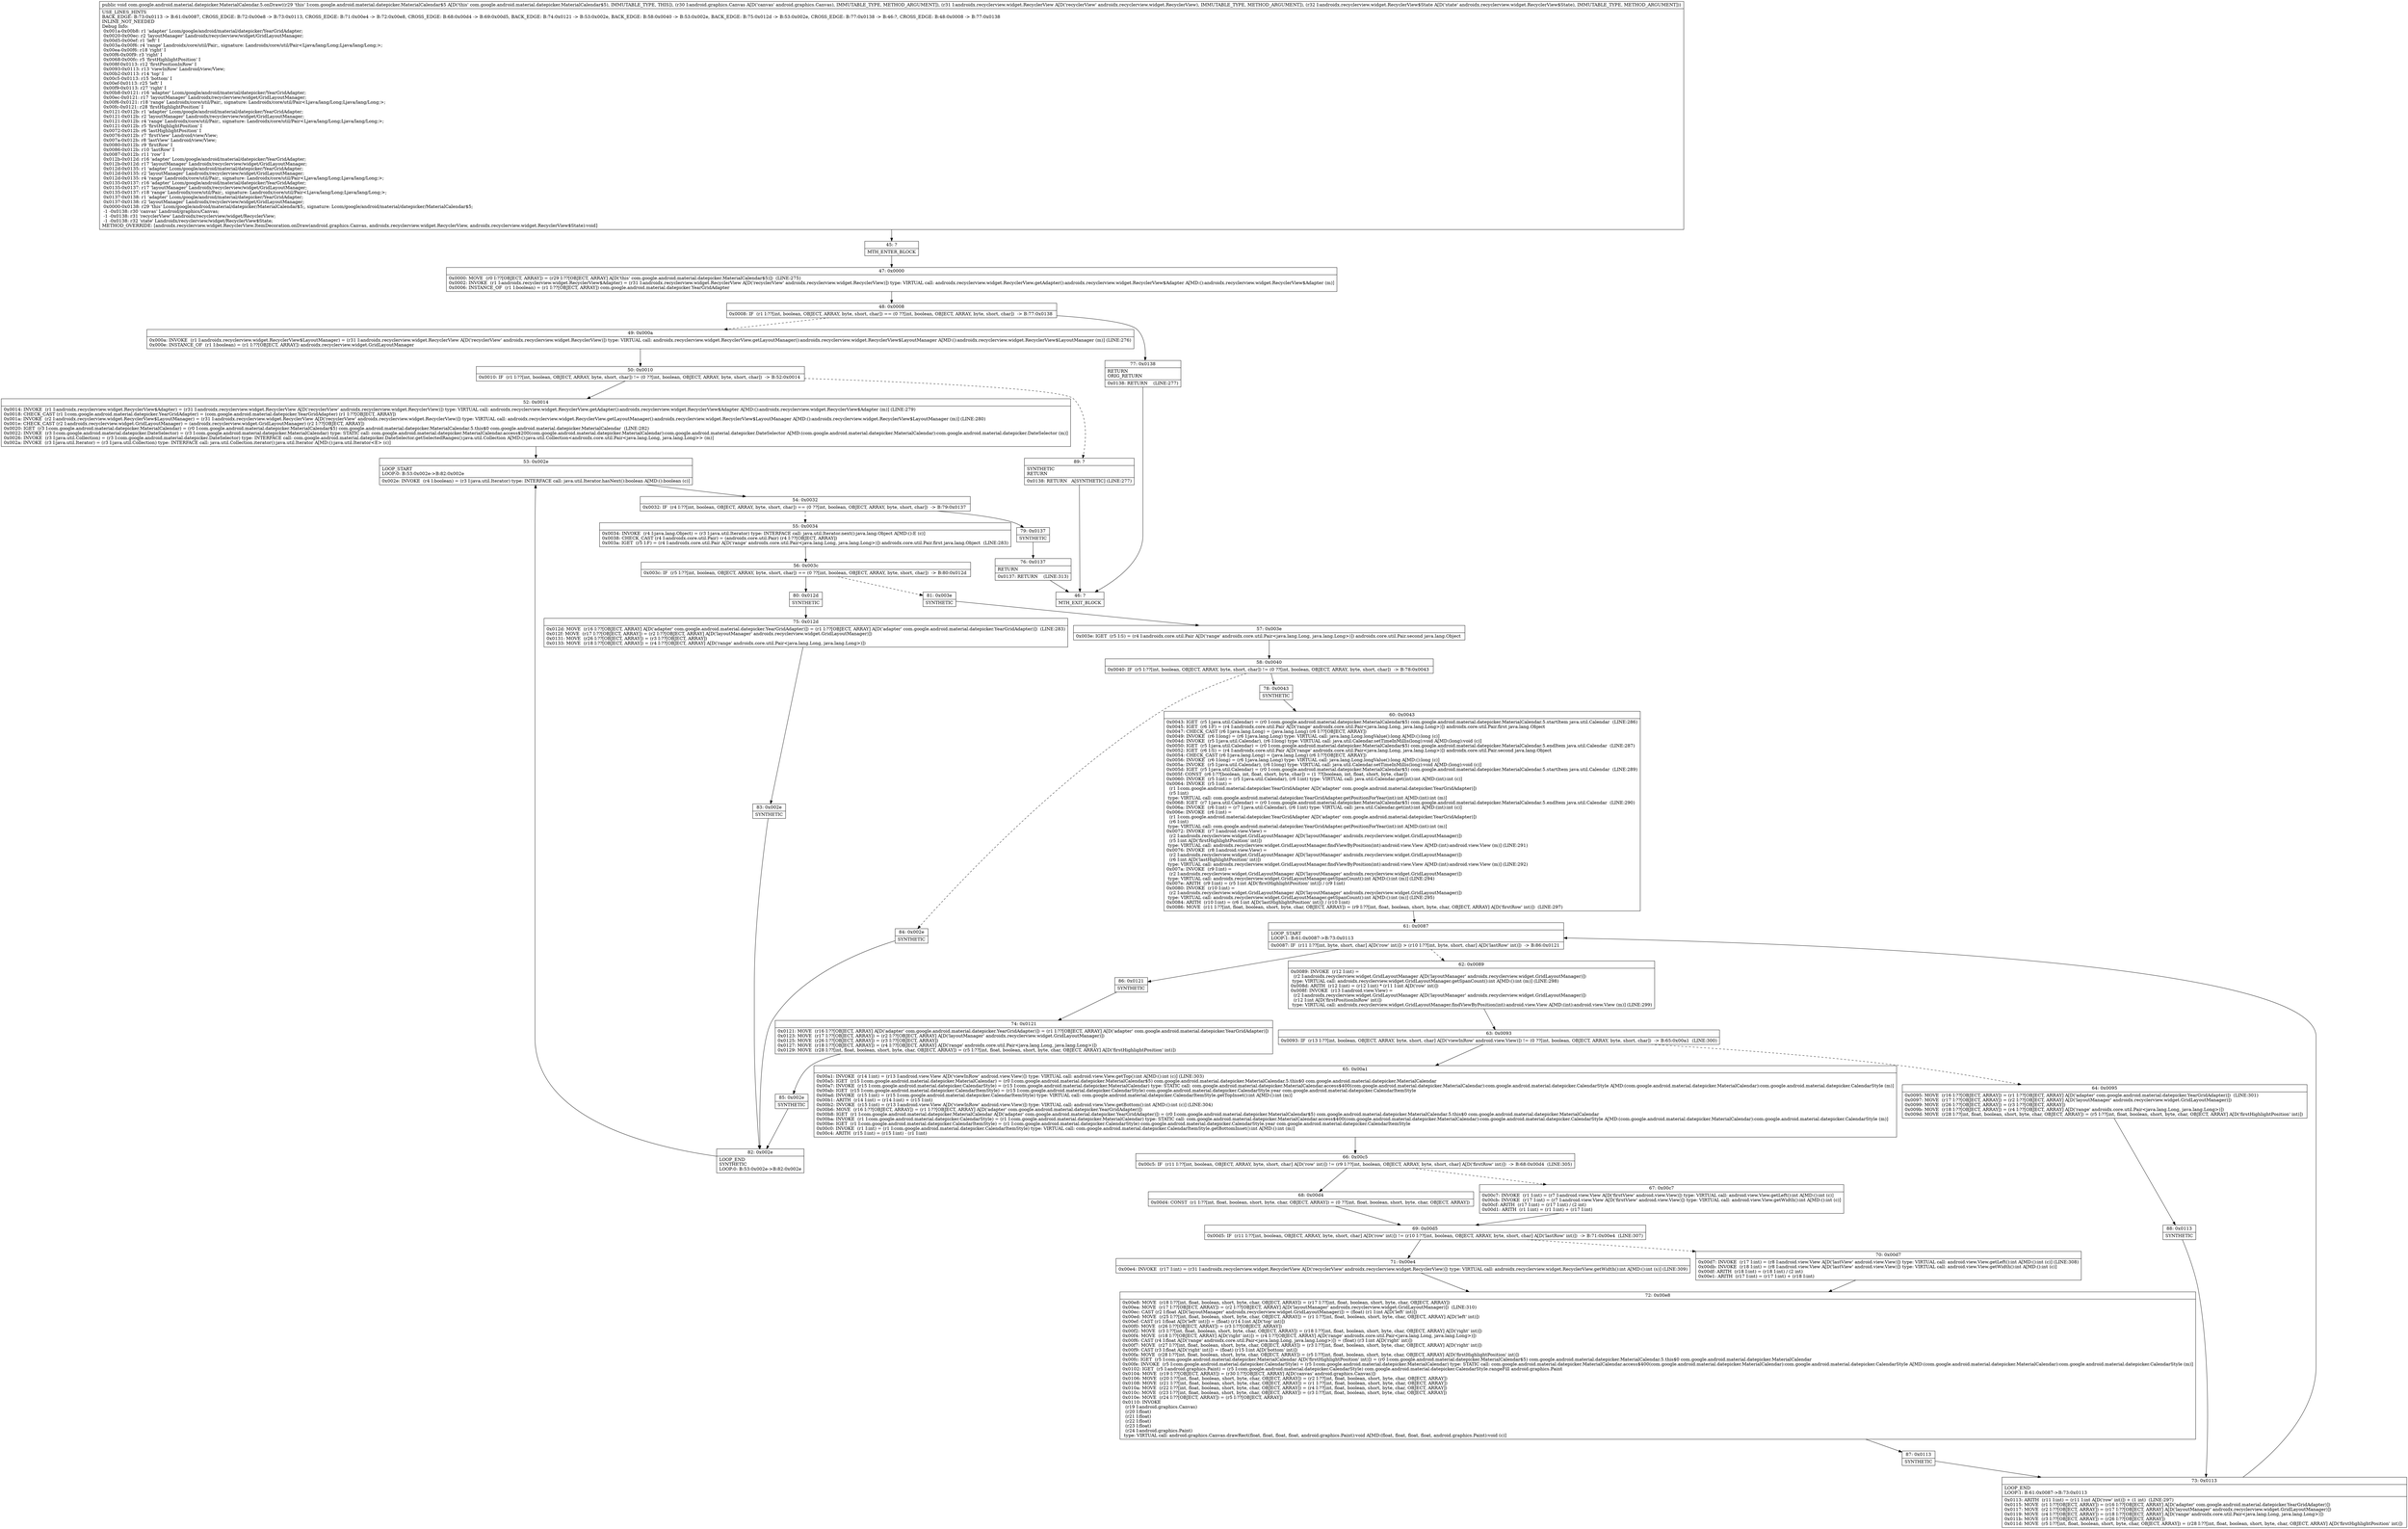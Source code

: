 digraph "CFG forcom.google.android.material.datepicker.MaterialCalendar.5.onDraw(Landroid\/graphics\/Canvas;Landroidx\/recyclerview\/widget\/RecyclerView;Landroidx\/recyclerview\/widget\/RecyclerView$State;)V" {
Node_45 [shape=record,label="{45\:\ ?|MTH_ENTER_BLOCK\l}"];
Node_47 [shape=record,label="{47\:\ 0x0000|0x0000: MOVE  (r0 I:??[OBJECT, ARRAY]) = (r29 I:??[OBJECT, ARRAY] A[D('this' com.google.android.material.datepicker.MaterialCalendar$5)])  (LINE:275)\l0x0002: INVOKE  (r1 I:androidx.recyclerview.widget.RecyclerView$Adapter) = (r31 I:androidx.recyclerview.widget.RecyclerView A[D('recyclerView' androidx.recyclerview.widget.RecyclerView)]) type: VIRTUAL call: androidx.recyclerview.widget.RecyclerView.getAdapter():androidx.recyclerview.widget.RecyclerView$Adapter A[MD:():androidx.recyclerview.widget.RecyclerView$Adapter (m)]\l0x0006: INSTANCE_OF  (r1 I:boolean) = (r1 I:??[OBJECT, ARRAY]) com.google.android.material.datepicker.YearGridAdapter \l}"];
Node_48 [shape=record,label="{48\:\ 0x0008|0x0008: IF  (r1 I:??[int, boolean, OBJECT, ARRAY, byte, short, char]) == (0 ??[int, boolean, OBJECT, ARRAY, byte, short, char])  \-\> B:77:0x0138 \l}"];
Node_49 [shape=record,label="{49\:\ 0x000a|0x000a: INVOKE  (r1 I:androidx.recyclerview.widget.RecyclerView$LayoutManager) = (r31 I:androidx.recyclerview.widget.RecyclerView A[D('recyclerView' androidx.recyclerview.widget.RecyclerView)]) type: VIRTUAL call: androidx.recyclerview.widget.RecyclerView.getLayoutManager():androidx.recyclerview.widget.RecyclerView$LayoutManager A[MD:():androidx.recyclerview.widget.RecyclerView$LayoutManager (m)] (LINE:276)\l0x000e: INSTANCE_OF  (r1 I:boolean) = (r1 I:??[OBJECT, ARRAY]) androidx.recyclerview.widget.GridLayoutManager \l}"];
Node_50 [shape=record,label="{50\:\ 0x0010|0x0010: IF  (r1 I:??[int, boolean, OBJECT, ARRAY, byte, short, char]) != (0 ??[int, boolean, OBJECT, ARRAY, byte, short, char])  \-\> B:52:0x0014 \l}"];
Node_52 [shape=record,label="{52\:\ 0x0014|0x0014: INVOKE  (r1 I:androidx.recyclerview.widget.RecyclerView$Adapter) = (r31 I:androidx.recyclerview.widget.RecyclerView A[D('recyclerView' androidx.recyclerview.widget.RecyclerView)]) type: VIRTUAL call: androidx.recyclerview.widget.RecyclerView.getAdapter():androidx.recyclerview.widget.RecyclerView$Adapter A[MD:():androidx.recyclerview.widget.RecyclerView$Adapter (m)] (LINE:279)\l0x0018: CHECK_CAST (r1 I:com.google.android.material.datepicker.YearGridAdapter) = (com.google.android.material.datepicker.YearGridAdapter) (r1 I:??[OBJECT, ARRAY]) \l0x001a: INVOKE  (r2 I:androidx.recyclerview.widget.RecyclerView$LayoutManager) = (r31 I:androidx.recyclerview.widget.RecyclerView A[D('recyclerView' androidx.recyclerview.widget.RecyclerView)]) type: VIRTUAL call: androidx.recyclerview.widget.RecyclerView.getLayoutManager():androidx.recyclerview.widget.RecyclerView$LayoutManager A[MD:():androidx.recyclerview.widget.RecyclerView$LayoutManager (m)] (LINE:280)\l0x001e: CHECK_CAST (r2 I:androidx.recyclerview.widget.GridLayoutManager) = (androidx.recyclerview.widget.GridLayoutManager) (r2 I:??[OBJECT, ARRAY]) \l0x0020: IGET  (r3 I:com.google.android.material.datepicker.MaterialCalendar) = (r0 I:com.google.android.material.datepicker.MaterialCalendar$5) com.google.android.material.datepicker.MaterialCalendar.5.this$0 com.google.android.material.datepicker.MaterialCalendar  (LINE:282)\l0x0022: INVOKE  (r3 I:com.google.android.material.datepicker.DateSelector) = (r3 I:com.google.android.material.datepicker.MaterialCalendar) type: STATIC call: com.google.android.material.datepicker.MaterialCalendar.access$200(com.google.android.material.datepicker.MaterialCalendar):com.google.android.material.datepicker.DateSelector A[MD:(com.google.android.material.datepicker.MaterialCalendar):com.google.android.material.datepicker.DateSelector (m)]\l0x0026: INVOKE  (r3 I:java.util.Collection) = (r3 I:com.google.android.material.datepicker.DateSelector) type: INTERFACE call: com.google.android.material.datepicker.DateSelector.getSelectedRanges():java.util.Collection A[MD:():java.util.Collection\<androidx.core.util.Pair\<java.lang.Long, java.lang.Long\>\> (m)]\l0x002a: INVOKE  (r3 I:java.util.Iterator) = (r3 I:java.util.Collection) type: INTERFACE call: java.util.Collection.iterator():java.util.Iterator A[MD:():java.util.Iterator\<E\> (c)]\l}"];
Node_53 [shape=record,label="{53\:\ 0x002e|LOOP_START\lLOOP:0: B:53:0x002e\-\>B:82:0x002e\l|0x002e: INVOKE  (r4 I:boolean) = (r3 I:java.util.Iterator) type: INTERFACE call: java.util.Iterator.hasNext():boolean A[MD:():boolean (c)]\l}"];
Node_54 [shape=record,label="{54\:\ 0x0032|0x0032: IF  (r4 I:??[int, boolean, OBJECT, ARRAY, byte, short, char]) == (0 ??[int, boolean, OBJECT, ARRAY, byte, short, char])  \-\> B:79:0x0137 \l}"];
Node_55 [shape=record,label="{55\:\ 0x0034|0x0034: INVOKE  (r4 I:java.lang.Object) = (r3 I:java.util.Iterator) type: INTERFACE call: java.util.Iterator.next():java.lang.Object A[MD:():E (c)]\l0x0038: CHECK_CAST (r4 I:androidx.core.util.Pair) = (androidx.core.util.Pair) (r4 I:??[OBJECT, ARRAY]) \l0x003a: IGET  (r5 I:F) = (r4 I:androidx.core.util.Pair A[D('range' androidx.core.util.Pair\<java.lang.Long, java.lang.Long\>)]) androidx.core.util.Pair.first java.lang.Object  (LINE:283)\l}"];
Node_56 [shape=record,label="{56\:\ 0x003c|0x003c: IF  (r5 I:??[int, boolean, OBJECT, ARRAY, byte, short, char]) == (0 ??[int, boolean, OBJECT, ARRAY, byte, short, char])  \-\> B:80:0x012d \l}"];
Node_80 [shape=record,label="{80\:\ 0x012d|SYNTHETIC\l}"];
Node_75 [shape=record,label="{75\:\ 0x012d|0x012d: MOVE  (r16 I:??[OBJECT, ARRAY] A[D('adapter' com.google.android.material.datepicker.YearGridAdapter)]) = (r1 I:??[OBJECT, ARRAY] A[D('adapter' com.google.android.material.datepicker.YearGridAdapter)])  (LINE:283)\l0x012f: MOVE  (r17 I:??[OBJECT, ARRAY]) = (r2 I:??[OBJECT, ARRAY] A[D('layoutManager' androidx.recyclerview.widget.GridLayoutManager)]) \l0x0131: MOVE  (r26 I:??[OBJECT, ARRAY]) = (r3 I:??[OBJECT, ARRAY]) \l0x0133: MOVE  (r18 I:??[OBJECT, ARRAY]) = (r4 I:??[OBJECT, ARRAY] A[D('range' androidx.core.util.Pair\<java.lang.Long, java.lang.Long\>)]) \l}"];
Node_83 [shape=record,label="{83\:\ 0x002e|SYNTHETIC\l}"];
Node_82 [shape=record,label="{82\:\ 0x002e|LOOP_END\lSYNTHETIC\lLOOP:0: B:53:0x002e\-\>B:82:0x002e\l}"];
Node_81 [shape=record,label="{81\:\ 0x003e|SYNTHETIC\l}"];
Node_57 [shape=record,label="{57\:\ 0x003e|0x003e: IGET  (r5 I:S) = (r4 I:androidx.core.util.Pair A[D('range' androidx.core.util.Pair\<java.lang.Long, java.lang.Long\>)]) androidx.core.util.Pair.second java.lang.Object \l}"];
Node_58 [shape=record,label="{58\:\ 0x0040|0x0040: IF  (r5 I:??[int, boolean, OBJECT, ARRAY, byte, short, char]) != (0 ??[int, boolean, OBJECT, ARRAY, byte, short, char])  \-\> B:78:0x0043 \l}"];
Node_78 [shape=record,label="{78\:\ 0x0043|SYNTHETIC\l}"];
Node_60 [shape=record,label="{60\:\ 0x0043|0x0043: IGET  (r5 I:java.util.Calendar) = (r0 I:com.google.android.material.datepicker.MaterialCalendar$5) com.google.android.material.datepicker.MaterialCalendar.5.startItem java.util.Calendar  (LINE:286)\l0x0045: IGET  (r6 I:F) = (r4 I:androidx.core.util.Pair A[D('range' androidx.core.util.Pair\<java.lang.Long, java.lang.Long\>)]) androidx.core.util.Pair.first java.lang.Object \l0x0047: CHECK_CAST (r6 I:java.lang.Long) = (java.lang.Long) (r6 I:??[OBJECT, ARRAY]) \l0x0049: INVOKE  (r6 I:long) = (r6 I:java.lang.Long) type: VIRTUAL call: java.lang.Long.longValue():long A[MD:():long (c)]\l0x004d: INVOKE  (r5 I:java.util.Calendar), (r6 I:long) type: VIRTUAL call: java.util.Calendar.setTimeInMillis(long):void A[MD:(long):void (c)]\l0x0050: IGET  (r5 I:java.util.Calendar) = (r0 I:com.google.android.material.datepicker.MaterialCalendar$5) com.google.android.material.datepicker.MaterialCalendar.5.endItem java.util.Calendar  (LINE:287)\l0x0052: IGET  (r6 I:S) = (r4 I:androidx.core.util.Pair A[D('range' androidx.core.util.Pair\<java.lang.Long, java.lang.Long\>)]) androidx.core.util.Pair.second java.lang.Object \l0x0054: CHECK_CAST (r6 I:java.lang.Long) = (java.lang.Long) (r6 I:??[OBJECT, ARRAY]) \l0x0056: INVOKE  (r6 I:long) = (r6 I:java.lang.Long) type: VIRTUAL call: java.lang.Long.longValue():long A[MD:():long (c)]\l0x005a: INVOKE  (r5 I:java.util.Calendar), (r6 I:long) type: VIRTUAL call: java.util.Calendar.setTimeInMillis(long):void A[MD:(long):void (c)]\l0x005d: IGET  (r5 I:java.util.Calendar) = (r0 I:com.google.android.material.datepicker.MaterialCalendar$5) com.google.android.material.datepicker.MaterialCalendar.5.startItem java.util.Calendar  (LINE:289)\l0x005f: CONST  (r6 I:??[boolean, int, float, short, byte, char]) = (1 ??[boolean, int, float, short, byte, char]) \l0x0060: INVOKE  (r5 I:int) = (r5 I:java.util.Calendar), (r6 I:int) type: VIRTUAL call: java.util.Calendar.get(int):int A[MD:(int):int (c)]\l0x0064: INVOKE  (r5 I:int) = \l  (r1 I:com.google.android.material.datepicker.YearGridAdapter A[D('adapter' com.google.android.material.datepicker.YearGridAdapter)])\l  (r5 I:int)\l type: VIRTUAL call: com.google.android.material.datepicker.YearGridAdapter.getPositionForYear(int):int A[MD:(int):int (m)]\l0x0068: IGET  (r7 I:java.util.Calendar) = (r0 I:com.google.android.material.datepicker.MaterialCalendar$5) com.google.android.material.datepicker.MaterialCalendar.5.endItem java.util.Calendar  (LINE:290)\l0x006a: INVOKE  (r6 I:int) = (r7 I:java.util.Calendar), (r6 I:int) type: VIRTUAL call: java.util.Calendar.get(int):int A[MD:(int):int (c)]\l0x006e: INVOKE  (r6 I:int) = \l  (r1 I:com.google.android.material.datepicker.YearGridAdapter A[D('adapter' com.google.android.material.datepicker.YearGridAdapter)])\l  (r6 I:int)\l type: VIRTUAL call: com.google.android.material.datepicker.YearGridAdapter.getPositionForYear(int):int A[MD:(int):int (m)]\l0x0072: INVOKE  (r7 I:android.view.View) = \l  (r2 I:androidx.recyclerview.widget.GridLayoutManager A[D('layoutManager' androidx.recyclerview.widget.GridLayoutManager)])\l  (r5 I:int A[D('firstHighlightPosition' int)])\l type: VIRTUAL call: androidx.recyclerview.widget.GridLayoutManager.findViewByPosition(int):android.view.View A[MD:(int):android.view.View (m)] (LINE:291)\l0x0076: INVOKE  (r8 I:android.view.View) = \l  (r2 I:androidx.recyclerview.widget.GridLayoutManager A[D('layoutManager' androidx.recyclerview.widget.GridLayoutManager)])\l  (r6 I:int A[D('lastHighlightPosition' int)])\l type: VIRTUAL call: androidx.recyclerview.widget.GridLayoutManager.findViewByPosition(int):android.view.View A[MD:(int):android.view.View (m)] (LINE:292)\l0x007a: INVOKE  (r9 I:int) = \l  (r2 I:androidx.recyclerview.widget.GridLayoutManager A[D('layoutManager' androidx.recyclerview.widget.GridLayoutManager)])\l type: VIRTUAL call: androidx.recyclerview.widget.GridLayoutManager.getSpanCount():int A[MD:():int (m)] (LINE:294)\l0x007e: ARITH  (r9 I:int) = (r5 I:int A[D('firstHighlightPosition' int)]) \/ (r9 I:int) \l0x0080: INVOKE  (r10 I:int) = \l  (r2 I:androidx.recyclerview.widget.GridLayoutManager A[D('layoutManager' androidx.recyclerview.widget.GridLayoutManager)])\l type: VIRTUAL call: androidx.recyclerview.widget.GridLayoutManager.getSpanCount():int A[MD:():int (m)] (LINE:295)\l0x0084: ARITH  (r10 I:int) = (r6 I:int A[D('lastHighlightPosition' int)]) \/ (r10 I:int) \l0x0086: MOVE  (r11 I:??[int, float, boolean, short, byte, char, OBJECT, ARRAY]) = (r9 I:??[int, float, boolean, short, byte, char, OBJECT, ARRAY] A[D('firstRow' int)])  (LINE:297)\l}"];
Node_61 [shape=record,label="{61\:\ 0x0087|LOOP_START\lLOOP:1: B:61:0x0087\-\>B:73:0x0113\l|0x0087: IF  (r11 I:??[int, byte, short, char] A[D('row' int)]) \> (r10 I:??[int, byte, short, char] A[D('lastRow' int)])  \-\> B:86:0x0121 \l}"];
Node_62 [shape=record,label="{62\:\ 0x0089|0x0089: INVOKE  (r12 I:int) = \l  (r2 I:androidx.recyclerview.widget.GridLayoutManager A[D('layoutManager' androidx.recyclerview.widget.GridLayoutManager)])\l type: VIRTUAL call: androidx.recyclerview.widget.GridLayoutManager.getSpanCount():int A[MD:():int (m)] (LINE:298)\l0x008d: ARITH  (r12 I:int) = (r12 I:int) * (r11 I:int A[D('row' int)]) \l0x008f: INVOKE  (r13 I:android.view.View) = \l  (r2 I:androidx.recyclerview.widget.GridLayoutManager A[D('layoutManager' androidx.recyclerview.widget.GridLayoutManager)])\l  (r12 I:int A[D('firstPositionInRow' int)])\l type: VIRTUAL call: androidx.recyclerview.widget.GridLayoutManager.findViewByPosition(int):android.view.View A[MD:(int):android.view.View (m)] (LINE:299)\l}"];
Node_63 [shape=record,label="{63\:\ 0x0093|0x0093: IF  (r13 I:??[int, boolean, OBJECT, ARRAY, byte, short, char] A[D('viewInRow' android.view.View)]) != (0 ??[int, boolean, OBJECT, ARRAY, byte, short, char])  \-\> B:65:0x00a1  (LINE:300)\l}"];
Node_64 [shape=record,label="{64\:\ 0x0095|0x0095: MOVE  (r16 I:??[OBJECT, ARRAY]) = (r1 I:??[OBJECT, ARRAY] A[D('adapter' com.google.android.material.datepicker.YearGridAdapter)])  (LINE:301)\l0x0097: MOVE  (r17 I:??[OBJECT, ARRAY]) = (r2 I:??[OBJECT, ARRAY] A[D('layoutManager' androidx.recyclerview.widget.GridLayoutManager)]) \l0x0099: MOVE  (r26 I:??[OBJECT, ARRAY]) = (r3 I:??[OBJECT, ARRAY]) \l0x009b: MOVE  (r18 I:??[OBJECT, ARRAY]) = (r4 I:??[OBJECT, ARRAY] A[D('range' androidx.core.util.Pair\<java.lang.Long, java.lang.Long\>)]) \l0x009d: MOVE  (r28 I:??[int, float, boolean, short, byte, char, OBJECT, ARRAY]) = (r5 I:??[int, float, boolean, short, byte, char, OBJECT, ARRAY] A[D('firstHighlightPosition' int)]) \l}"];
Node_88 [shape=record,label="{88\:\ 0x0113|SYNTHETIC\l}"];
Node_73 [shape=record,label="{73\:\ 0x0113|LOOP_END\lLOOP:1: B:61:0x0087\-\>B:73:0x0113\l|0x0113: ARITH  (r11 I:int) = (r11 I:int A[D('row' int)]) + (1 int)  (LINE:297)\l0x0115: MOVE  (r1 I:??[OBJECT, ARRAY]) = (r16 I:??[OBJECT, ARRAY] A[D('adapter' com.google.android.material.datepicker.YearGridAdapter)]) \l0x0117: MOVE  (r2 I:??[OBJECT, ARRAY]) = (r17 I:??[OBJECT, ARRAY] A[D('layoutManager' androidx.recyclerview.widget.GridLayoutManager)]) \l0x0119: MOVE  (r4 I:??[OBJECT, ARRAY]) = (r18 I:??[OBJECT, ARRAY] A[D('range' androidx.core.util.Pair\<java.lang.Long, java.lang.Long\>)]) \l0x011b: MOVE  (r3 I:??[OBJECT, ARRAY]) = (r26 I:??[OBJECT, ARRAY]) \l0x011d: MOVE  (r5 I:??[int, float, boolean, short, byte, char, OBJECT, ARRAY]) = (r28 I:??[int, float, boolean, short, byte, char, OBJECT, ARRAY] A[D('firstHighlightPosition' int)]) \l}"];
Node_65 [shape=record,label="{65\:\ 0x00a1|0x00a1: INVOKE  (r14 I:int) = (r13 I:android.view.View A[D('viewInRow' android.view.View)]) type: VIRTUAL call: android.view.View.getTop():int A[MD:():int (c)] (LINE:303)\l0x00a5: IGET  (r15 I:com.google.android.material.datepicker.MaterialCalendar) = (r0 I:com.google.android.material.datepicker.MaterialCalendar$5) com.google.android.material.datepicker.MaterialCalendar.5.this$0 com.google.android.material.datepicker.MaterialCalendar \l0x00a7: INVOKE  (r15 I:com.google.android.material.datepicker.CalendarStyle) = (r15 I:com.google.android.material.datepicker.MaterialCalendar) type: STATIC call: com.google.android.material.datepicker.MaterialCalendar.access$400(com.google.android.material.datepicker.MaterialCalendar):com.google.android.material.datepicker.CalendarStyle A[MD:(com.google.android.material.datepicker.MaterialCalendar):com.google.android.material.datepicker.CalendarStyle (m)]\l0x00ab: IGET  (r15 I:com.google.android.material.datepicker.CalendarItemStyle) = (r15 I:com.google.android.material.datepicker.CalendarStyle) com.google.android.material.datepicker.CalendarStyle.year com.google.android.material.datepicker.CalendarItemStyle \l0x00ad: INVOKE  (r15 I:int) = (r15 I:com.google.android.material.datepicker.CalendarItemStyle) type: VIRTUAL call: com.google.android.material.datepicker.CalendarItemStyle.getTopInset():int A[MD:():int (m)]\l0x00b1: ARITH  (r14 I:int) = (r14 I:int) + (r15 I:int) \l0x00b2: INVOKE  (r15 I:int) = (r13 I:android.view.View A[D('viewInRow' android.view.View)]) type: VIRTUAL call: android.view.View.getBottom():int A[MD:():int (c)] (LINE:304)\l0x00b6: MOVE  (r16 I:??[OBJECT, ARRAY]) = (r1 I:??[OBJECT, ARRAY] A[D('adapter' com.google.android.material.datepicker.YearGridAdapter)]) \l0x00b8: IGET  (r1 I:com.google.android.material.datepicker.MaterialCalendar A[D('adapter' com.google.android.material.datepicker.YearGridAdapter)]) = (r0 I:com.google.android.material.datepicker.MaterialCalendar$5) com.google.android.material.datepicker.MaterialCalendar.5.this$0 com.google.android.material.datepicker.MaterialCalendar \l0x00ba: INVOKE  (r1 I:com.google.android.material.datepicker.CalendarStyle) = (r1 I:com.google.android.material.datepicker.MaterialCalendar) type: STATIC call: com.google.android.material.datepicker.MaterialCalendar.access$400(com.google.android.material.datepicker.MaterialCalendar):com.google.android.material.datepicker.CalendarStyle A[MD:(com.google.android.material.datepicker.MaterialCalendar):com.google.android.material.datepicker.CalendarStyle (m)]\l0x00be: IGET  (r1 I:com.google.android.material.datepicker.CalendarItemStyle) = (r1 I:com.google.android.material.datepicker.CalendarStyle) com.google.android.material.datepicker.CalendarStyle.year com.google.android.material.datepicker.CalendarItemStyle \l0x00c0: INVOKE  (r1 I:int) = (r1 I:com.google.android.material.datepicker.CalendarItemStyle) type: VIRTUAL call: com.google.android.material.datepicker.CalendarItemStyle.getBottomInset():int A[MD:():int (m)]\l0x00c4: ARITH  (r15 I:int) = (r15 I:int) \- (r1 I:int) \l}"];
Node_66 [shape=record,label="{66\:\ 0x00c5|0x00c5: IF  (r11 I:??[int, boolean, OBJECT, ARRAY, byte, short, char] A[D('row' int)]) != (r9 I:??[int, boolean, OBJECT, ARRAY, byte, short, char] A[D('firstRow' int)])  \-\> B:68:0x00d4  (LINE:305)\l}"];
Node_67 [shape=record,label="{67\:\ 0x00c7|0x00c7: INVOKE  (r1 I:int) = (r7 I:android.view.View A[D('firstView' android.view.View)]) type: VIRTUAL call: android.view.View.getLeft():int A[MD:():int (c)]\l0x00cb: INVOKE  (r17 I:int) = (r7 I:android.view.View A[D('firstView' android.view.View)]) type: VIRTUAL call: android.view.View.getWidth():int A[MD:():int (c)]\l0x00cf: ARITH  (r17 I:int) = (r17 I:int) \/ (2 int) \l0x00d1: ARITH  (r1 I:int) = (r1 I:int) + (r17 I:int) \l}"];
Node_69 [shape=record,label="{69\:\ 0x00d5|0x00d5: IF  (r11 I:??[int, boolean, OBJECT, ARRAY, byte, short, char] A[D('row' int)]) != (r10 I:??[int, boolean, OBJECT, ARRAY, byte, short, char] A[D('lastRow' int)])  \-\> B:71:0x00e4  (LINE:307)\l}"];
Node_70 [shape=record,label="{70\:\ 0x00d7|0x00d7: INVOKE  (r17 I:int) = (r8 I:android.view.View A[D('lastView' android.view.View)]) type: VIRTUAL call: android.view.View.getLeft():int A[MD:():int (c)] (LINE:308)\l0x00db: INVOKE  (r18 I:int) = (r8 I:android.view.View A[D('lastView' android.view.View)]) type: VIRTUAL call: android.view.View.getWidth():int A[MD:():int (c)]\l0x00df: ARITH  (r18 I:int) = (r18 I:int) \/ (2 int) \l0x00e1: ARITH  (r17 I:int) = (r17 I:int) + (r18 I:int) \l}"];
Node_72 [shape=record,label="{72\:\ 0x00e8|0x00e8: MOVE  (r18 I:??[int, float, boolean, short, byte, char, OBJECT, ARRAY]) = (r17 I:??[int, float, boolean, short, byte, char, OBJECT, ARRAY]) \l0x00ea: MOVE  (r17 I:??[OBJECT, ARRAY]) = (r2 I:??[OBJECT, ARRAY] A[D('layoutManager' androidx.recyclerview.widget.GridLayoutManager)])  (LINE:310)\l0x00ec: CAST (r2 I:float A[D('layoutManager' androidx.recyclerview.widget.GridLayoutManager)]) = (float) (r1 I:int A[D('left' int)]) \l0x00ed: MOVE  (r25 I:??[int, float, boolean, short, byte, char, OBJECT, ARRAY]) = (r1 I:??[int, float, boolean, short, byte, char, OBJECT, ARRAY] A[D('left' int)]) \l0x00ef: CAST (r1 I:float A[D('left' int)]) = (float) (r14 I:int A[D('top' int)]) \l0x00f0: MOVE  (r26 I:??[OBJECT, ARRAY]) = (r3 I:??[OBJECT, ARRAY]) \l0x00f2: MOVE  (r3 I:??[int, float, boolean, short, byte, char, OBJECT, ARRAY]) = (r18 I:??[int, float, boolean, short, byte, char, OBJECT, ARRAY] A[D('right' int)]) \l0x00f4: MOVE  (r18 I:??[OBJECT, ARRAY] A[D('right' int)]) = (r4 I:??[OBJECT, ARRAY] A[D('range' androidx.core.util.Pair\<java.lang.Long, java.lang.Long\>)]) \l0x00f6: CAST (r4 I:float A[D('range' androidx.core.util.Pair\<java.lang.Long, java.lang.Long\>)]) = (float) (r3 I:int A[D('right' int)]) \l0x00f7: MOVE  (r27 I:??[int, float, boolean, short, byte, char, OBJECT, ARRAY]) = (r3 I:??[int, float, boolean, short, byte, char, OBJECT, ARRAY] A[D('right' int)]) \l0x00f9: CAST (r3 I:float A[D('right' int)]) = (float) (r15 I:int A[D('bottom' int)]) \l0x00fa: MOVE  (r28 I:??[int, float, boolean, short, byte, char, OBJECT, ARRAY]) = (r5 I:??[int, float, boolean, short, byte, char, OBJECT, ARRAY] A[D('firstHighlightPosition' int)]) \l0x00fc: IGET  (r5 I:com.google.android.material.datepicker.MaterialCalendar A[D('firstHighlightPosition' int)]) = (r0 I:com.google.android.material.datepicker.MaterialCalendar$5) com.google.android.material.datepicker.MaterialCalendar.5.this$0 com.google.android.material.datepicker.MaterialCalendar \l0x00fe: INVOKE  (r5 I:com.google.android.material.datepicker.CalendarStyle) = (r5 I:com.google.android.material.datepicker.MaterialCalendar) type: STATIC call: com.google.android.material.datepicker.MaterialCalendar.access$400(com.google.android.material.datepicker.MaterialCalendar):com.google.android.material.datepicker.CalendarStyle A[MD:(com.google.android.material.datepicker.MaterialCalendar):com.google.android.material.datepicker.CalendarStyle (m)]\l0x0102: IGET  (r5 I:android.graphics.Paint) = (r5 I:com.google.android.material.datepicker.CalendarStyle) com.google.android.material.datepicker.CalendarStyle.rangeFill android.graphics.Paint \l0x0104: MOVE  (r19 I:??[OBJECT, ARRAY]) = (r30 I:??[OBJECT, ARRAY] A[D('canvas' android.graphics.Canvas)]) \l0x0106: MOVE  (r20 I:??[int, float, boolean, short, byte, char, OBJECT, ARRAY]) = (r2 I:??[int, float, boolean, short, byte, char, OBJECT, ARRAY]) \l0x0108: MOVE  (r21 I:??[int, float, boolean, short, byte, char, OBJECT, ARRAY]) = (r1 I:??[int, float, boolean, short, byte, char, OBJECT, ARRAY]) \l0x010a: MOVE  (r22 I:??[int, float, boolean, short, byte, char, OBJECT, ARRAY]) = (r4 I:??[int, float, boolean, short, byte, char, OBJECT, ARRAY]) \l0x010c: MOVE  (r23 I:??[int, float, boolean, short, byte, char, OBJECT, ARRAY]) = (r3 I:??[int, float, boolean, short, byte, char, OBJECT, ARRAY]) \l0x010e: MOVE  (r24 I:??[OBJECT, ARRAY]) = (r5 I:??[OBJECT, ARRAY]) \l0x0110: INVOKE  \l  (r19 I:android.graphics.Canvas)\l  (r20 I:float)\l  (r21 I:float)\l  (r22 I:float)\l  (r23 I:float)\l  (r24 I:android.graphics.Paint)\l type: VIRTUAL call: android.graphics.Canvas.drawRect(float, float, float, float, android.graphics.Paint):void A[MD:(float, float, float, float, android.graphics.Paint):void (c)]\l}"];
Node_87 [shape=record,label="{87\:\ 0x0113|SYNTHETIC\l}"];
Node_71 [shape=record,label="{71\:\ 0x00e4|0x00e4: INVOKE  (r17 I:int) = (r31 I:androidx.recyclerview.widget.RecyclerView A[D('recyclerView' androidx.recyclerview.widget.RecyclerView)]) type: VIRTUAL call: androidx.recyclerview.widget.RecyclerView.getWidth():int A[MD:():int (s)] (LINE:309)\l}"];
Node_68 [shape=record,label="{68\:\ 0x00d4|0x00d4: CONST  (r1 I:??[int, float, boolean, short, byte, char, OBJECT, ARRAY]) = (0 ??[int, float, boolean, short, byte, char, OBJECT, ARRAY]) \l}"];
Node_86 [shape=record,label="{86\:\ 0x0121|SYNTHETIC\l}"];
Node_74 [shape=record,label="{74\:\ 0x0121|0x0121: MOVE  (r16 I:??[OBJECT, ARRAY] A[D('adapter' com.google.android.material.datepicker.YearGridAdapter)]) = (r1 I:??[OBJECT, ARRAY] A[D('adapter' com.google.android.material.datepicker.YearGridAdapter)]) \l0x0123: MOVE  (r17 I:??[OBJECT, ARRAY]) = (r2 I:??[OBJECT, ARRAY] A[D('layoutManager' androidx.recyclerview.widget.GridLayoutManager)]) \l0x0125: MOVE  (r26 I:??[OBJECT, ARRAY]) = (r3 I:??[OBJECT, ARRAY]) \l0x0127: MOVE  (r18 I:??[OBJECT, ARRAY]) = (r4 I:??[OBJECT, ARRAY] A[D('range' androidx.core.util.Pair\<java.lang.Long, java.lang.Long\>)]) \l0x0129: MOVE  (r28 I:??[int, float, boolean, short, byte, char, OBJECT, ARRAY]) = (r5 I:??[int, float, boolean, short, byte, char, OBJECT, ARRAY] A[D('firstHighlightPosition' int)]) \l}"];
Node_85 [shape=record,label="{85\:\ 0x002e|SYNTHETIC\l}"];
Node_84 [shape=record,label="{84\:\ 0x002e|SYNTHETIC\l}"];
Node_79 [shape=record,label="{79\:\ 0x0137|SYNTHETIC\l}"];
Node_76 [shape=record,label="{76\:\ 0x0137|RETURN\l|0x0137: RETURN    (LINE:313)\l}"];
Node_46 [shape=record,label="{46\:\ ?|MTH_EXIT_BLOCK\l}"];
Node_89 [shape=record,label="{89\:\ ?|SYNTHETIC\lRETURN\l|0x0138: RETURN   A[SYNTHETIC] (LINE:277)\l}"];
Node_77 [shape=record,label="{77\:\ 0x0138|RETURN\lORIG_RETURN\l|0x0138: RETURN    (LINE:277)\l}"];
MethodNode[shape=record,label="{public void com.google.android.material.datepicker.MaterialCalendar.5.onDraw((r29 'this' I:com.google.android.material.datepicker.MaterialCalendar$5 A[D('this' com.google.android.material.datepicker.MaterialCalendar$5), IMMUTABLE_TYPE, THIS]), (r30 I:android.graphics.Canvas A[D('canvas' android.graphics.Canvas), IMMUTABLE_TYPE, METHOD_ARGUMENT]), (r31 I:androidx.recyclerview.widget.RecyclerView A[D('recyclerView' androidx.recyclerview.widget.RecyclerView), IMMUTABLE_TYPE, METHOD_ARGUMENT]), (r32 I:androidx.recyclerview.widget.RecyclerView$State A[D('state' androidx.recyclerview.widget.RecyclerView$State), IMMUTABLE_TYPE, METHOD_ARGUMENT]))  | USE_LINES_HINTS\lBACK_EDGE: B:73:0x0113 \-\> B:61:0x0087, CROSS_EDGE: B:72:0x00e8 \-\> B:73:0x0113, CROSS_EDGE: B:71:0x00e4 \-\> B:72:0x00e8, CROSS_EDGE: B:68:0x00d4 \-\> B:69:0x00d5, BACK_EDGE: B:74:0x0121 \-\> B:53:0x002e, BACK_EDGE: B:58:0x0040 \-\> B:53:0x002e, BACK_EDGE: B:75:0x012d \-\> B:53:0x002e, CROSS_EDGE: B:77:0x0138 \-\> B:46:?, CROSS_EDGE: B:48:0x0008 \-\> B:77:0x0138\lINLINE_NOT_NEEDED\lDebug Info:\l  0x001a\-0x00b8: r1 'adapter' Lcom\/google\/android\/material\/datepicker\/YearGridAdapter;\l  0x0020\-0x00ec: r2 'layoutManager' Landroidx\/recyclerview\/widget\/GridLayoutManager;\l  0x00d5\-0x00ef: r1 'left' I\l  0x003a\-0x00f6: r4 'range' Landroidx\/core\/util\/Pair;, signature: Landroidx\/core\/util\/Pair\<Ljava\/lang\/Long;Ljava\/lang\/Long;\>;\l  0x00ea\-0x00f6: r18 'right' I\l  0x00f6\-0x00f9: r3 'right' I\l  0x0068\-0x00fc: r5 'firstHighlightPosition' I\l  0x008f\-0x0113: r12 'firstPositionInRow' I\l  0x0093\-0x0113: r13 'viewInRow' Landroid\/view\/View;\l  0x00b2\-0x0113: r14 'top' I\l  0x00c5\-0x0113: r15 'bottom' I\l  0x00ef\-0x0113: r25 'left' I\l  0x00f9\-0x0113: r27 'right' I\l  0x00b8\-0x0121: r16 'adapter' Lcom\/google\/android\/material\/datepicker\/YearGridAdapter;\l  0x00ec\-0x0121: r17 'layoutManager' Landroidx\/recyclerview\/widget\/GridLayoutManager;\l  0x00f6\-0x0121: r18 'range' Landroidx\/core\/util\/Pair;, signature: Landroidx\/core\/util\/Pair\<Ljava\/lang\/Long;Ljava\/lang\/Long;\>;\l  0x00fc\-0x0121: r28 'firstHighlightPosition' I\l  0x0121\-0x012b: r1 'adapter' Lcom\/google\/android\/material\/datepicker\/YearGridAdapter;\l  0x0121\-0x012b: r2 'layoutManager' Landroidx\/recyclerview\/widget\/GridLayoutManager;\l  0x0121\-0x012b: r4 'range' Landroidx\/core\/util\/Pair;, signature: Landroidx\/core\/util\/Pair\<Ljava\/lang\/Long;Ljava\/lang\/Long;\>;\l  0x0121\-0x012b: r5 'firstHighlightPosition' I\l  0x0072\-0x012b: r6 'lastHighlightPosition' I\l  0x0076\-0x012b: r7 'firstView' Landroid\/view\/View;\l  0x007a\-0x012b: r8 'lastView' Landroid\/view\/View;\l  0x0080\-0x012b: r9 'firstRow' I\l  0x0086\-0x012b: r10 'lastRow' I\l  0x0087\-0x012b: r11 'row' I\l  0x012b\-0x012d: r16 'adapter' Lcom\/google\/android\/material\/datepicker\/YearGridAdapter;\l  0x012b\-0x012d: r17 'layoutManager' Landroidx\/recyclerview\/widget\/GridLayoutManager;\l  0x012d\-0x0135: r1 'adapter' Lcom\/google\/android\/material\/datepicker\/YearGridAdapter;\l  0x012d\-0x0135: r2 'layoutManager' Landroidx\/recyclerview\/widget\/GridLayoutManager;\l  0x012d\-0x0135: r4 'range' Landroidx\/core\/util\/Pair;, signature: Landroidx\/core\/util\/Pair\<Ljava\/lang\/Long;Ljava\/lang\/Long;\>;\l  0x0135\-0x0137: r16 'adapter' Lcom\/google\/android\/material\/datepicker\/YearGridAdapter;\l  0x0135\-0x0137: r17 'layoutManager' Landroidx\/recyclerview\/widget\/GridLayoutManager;\l  0x0135\-0x0137: r18 'range' Landroidx\/core\/util\/Pair;, signature: Landroidx\/core\/util\/Pair\<Ljava\/lang\/Long;Ljava\/lang\/Long;\>;\l  0x0137\-0x0138: r1 'adapter' Lcom\/google\/android\/material\/datepicker\/YearGridAdapter;\l  0x0137\-0x0138: r2 'layoutManager' Landroidx\/recyclerview\/widget\/GridLayoutManager;\l  0x0000\-0x0138: r29 'this' Lcom\/google\/android\/material\/datepicker\/MaterialCalendar$5;, signature: Lcom\/google\/android\/material\/datepicker\/MaterialCalendar$5;\l  \-1 \-0x0138: r30 'canvas' Landroid\/graphics\/Canvas;\l  \-1 \-0x0138: r31 'recyclerView' Landroidx\/recyclerview\/widget\/RecyclerView;\l  \-1 \-0x0138: r32 'state' Landroidx\/recyclerview\/widget\/RecyclerView$State;\lMETHOD_OVERRIDE: [androidx.recyclerview.widget.RecyclerView.ItemDecoration.onDraw(android.graphics.Canvas, androidx.recyclerview.widget.RecyclerView, androidx.recyclerview.widget.RecyclerView$State):void]\l}"];
MethodNode -> Node_45;Node_45 -> Node_47;
Node_47 -> Node_48;
Node_48 -> Node_49[style=dashed];
Node_48 -> Node_77;
Node_49 -> Node_50;
Node_50 -> Node_52;
Node_50 -> Node_89[style=dashed];
Node_52 -> Node_53;
Node_53 -> Node_54;
Node_54 -> Node_55[style=dashed];
Node_54 -> Node_79;
Node_55 -> Node_56;
Node_56 -> Node_80;
Node_56 -> Node_81[style=dashed];
Node_80 -> Node_75;
Node_75 -> Node_83;
Node_83 -> Node_82;
Node_82 -> Node_53;
Node_81 -> Node_57;
Node_57 -> Node_58;
Node_58 -> Node_78;
Node_58 -> Node_84[style=dashed];
Node_78 -> Node_60;
Node_60 -> Node_61;
Node_61 -> Node_62[style=dashed];
Node_61 -> Node_86;
Node_62 -> Node_63;
Node_63 -> Node_64[style=dashed];
Node_63 -> Node_65;
Node_64 -> Node_88;
Node_88 -> Node_73;
Node_73 -> Node_61;
Node_65 -> Node_66;
Node_66 -> Node_67[style=dashed];
Node_66 -> Node_68;
Node_67 -> Node_69;
Node_69 -> Node_70[style=dashed];
Node_69 -> Node_71;
Node_70 -> Node_72;
Node_72 -> Node_87;
Node_87 -> Node_73;
Node_71 -> Node_72;
Node_68 -> Node_69;
Node_86 -> Node_74;
Node_74 -> Node_85;
Node_85 -> Node_82;
Node_84 -> Node_82;
Node_79 -> Node_76;
Node_76 -> Node_46;
Node_89 -> Node_46;
Node_77 -> Node_46;
}

